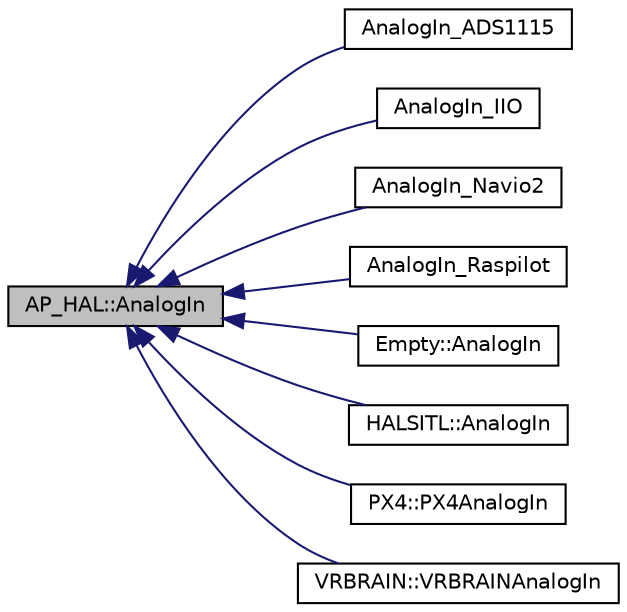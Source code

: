 digraph "AP_HAL::AnalogIn"
{
 // INTERACTIVE_SVG=YES
  edge [fontname="Helvetica",fontsize="10",labelfontname="Helvetica",labelfontsize="10"];
  node [fontname="Helvetica",fontsize="10",shape=record];
  rankdir="LR";
  Node1 [label="AP_HAL::AnalogIn",height=0.2,width=0.4,color="black", fillcolor="grey75", style="filled", fontcolor="black"];
  Node1 -> Node2 [dir="back",color="midnightblue",fontsize="10",style="solid",fontname="Helvetica"];
  Node2 [label="AnalogIn_ADS1115",height=0.2,width=0.4,color="black", fillcolor="white", style="filled",URL="$classAnalogIn__ADS1115.html"];
  Node1 -> Node3 [dir="back",color="midnightblue",fontsize="10",style="solid",fontname="Helvetica"];
  Node3 [label="AnalogIn_IIO",height=0.2,width=0.4,color="black", fillcolor="white", style="filled",URL="$classAnalogIn__IIO.html"];
  Node1 -> Node4 [dir="back",color="midnightblue",fontsize="10",style="solid",fontname="Helvetica"];
  Node4 [label="AnalogIn_Navio2",height=0.2,width=0.4,color="black", fillcolor="white", style="filled",URL="$classAnalogIn__Navio2.html"];
  Node1 -> Node5 [dir="back",color="midnightblue",fontsize="10",style="solid",fontname="Helvetica"];
  Node5 [label="AnalogIn_Raspilot",height=0.2,width=0.4,color="black", fillcolor="white", style="filled",URL="$classAnalogIn__Raspilot.html"];
  Node1 -> Node6 [dir="back",color="midnightblue",fontsize="10",style="solid",fontname="Helvetica"];
  Node6 [label="Empty::AnalogIn",height=0.2,width=0.4,color="black", fillcolor="white", style="filled",URL="$classEmpty_1_1AnalogIn.html"];
  Node1 -> Node7 [dir="back",color="midnightblue",fontsize="10",style="solid",fontname="Helvetica"];
  Node7 [label="HALSITL::AnalogIn",height=0.2,width=0.4,color="black", fillcolor="white", style="filled",URL="$classHALSITL_1_1AnalogIn.html"];
  Node1 -> Node8 [dir="back",color="midnightblue",fontsize="10",style="solid",fontname="Helvetica"];
  Node8 [label="PX4::PX4AnalogIn",height=0.2,width=0.4,color="black", fillcolor="white", style="filled",URL="$classPX4_1_1PX4AnalogIn.html"];
  Node1 -> Node9 [dir="back",color="midnightblue",fontsize="10",style="solid",fontname="Helvetica"];
  Node9 [label="VRBRAIN::VRBRAINAnalogIn",height=0.2,width=0.4,color="black", fillcolor="white", style="filled",URL="$classVRBRAIN_1_1VRBRAINAnalogIn.html"];
}
